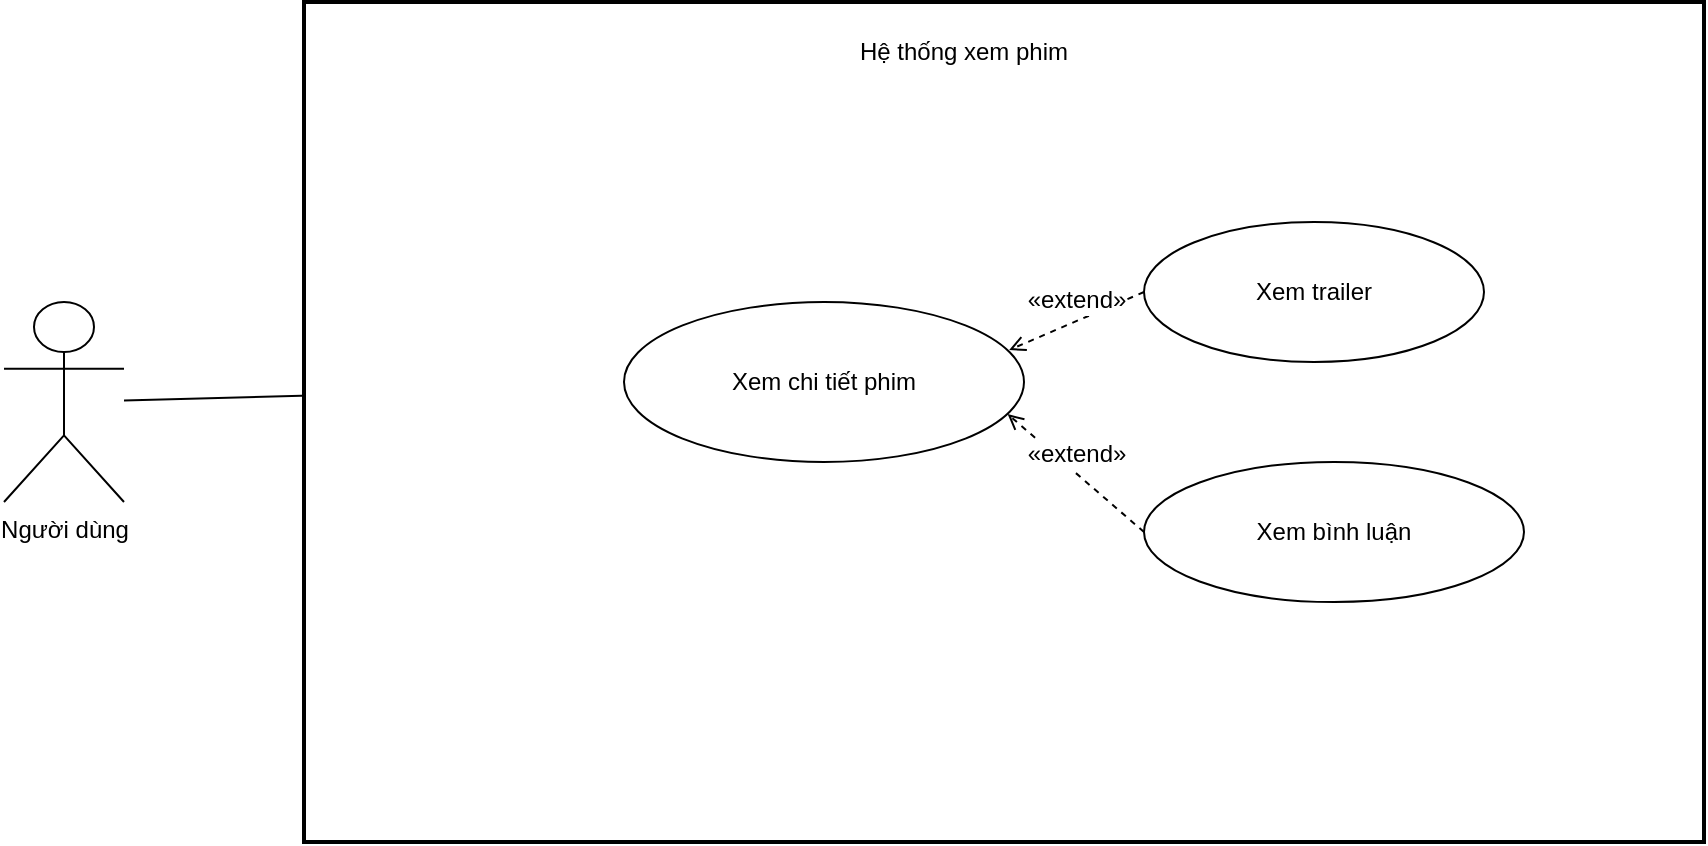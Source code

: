 <mxfile version="28.2.8">
  <diagram id="bai1" name="Bai1">
    <mxGraphModel dx="1043" dy="527" grid="0" gridSize="10" guides="1" tooltips="1" connect="1" arrows="1" fold="1" page="1" pageScale="1" pageWidth="1169" pageHeight="827" math="0" shadow="0">
      <root>
        <mxCell id="0" />
        <mxCell id="1" parent="0" />
        <mxCell id="actor_user" value="Người dùng" style="shape=umlActor;verticalLabelPosition=bottom;verticalAlign=top;html=1;" parent="1" vertex="1">
          <mxGeometry x="60" y="240" width="60" height="100" as="geometry" />
        </mxCell>
        <mxCell id="assoc_user_detail" style="endArrow=none;html=1;" parent="1" source="actor_user" target="uc_detail" edge="1">
          <mxGeometry relative="1" as="geometry" />
        </mxCell>
        <mxCell id="sysBoundary" value="" style="shape=rectangle;whiteSpace=wrap;html=1;strokeWidth=2;rounded=0;" parent="1" vertex="1">
          <mxGeometry x="210" y="90" width="700" height="420" as="geometry" />
        </mxCell>
        <mxCell id="uc_detail" value="Xem chi tiết phim" style="ellipse;whiteSpace=wrap;html=1;aspect=fixed;" parent="sysBoundary" vertex="1">
          <mxGeometry x="160" y="150" width="200" height="80" as="geometry" />
        </mxCell>
        <mxCell id="uc_trailer" value="Xem trailer" style="ellipse;whiteSpace=wrap;html=1;aspect=fixed;" parent="sysBoundary" vertex="1">
          <mxGeometry x="420" y="110" width="170" height="70" as="geometry" />
        </mxCell>
        <mxCell id="uc_comment" value="Xem bình luận" style="ellipse;whiteSpace=wrap;html=1;aspect=fixed;" parent="sysBoundary" vertex="1">
          <mxGeometry x="420" y="230" width="190" height="70" as="geometry" />
        </mxCell>
        <mxCell id="YYpEZMXe5dMlK3zYKx7L-3" value="«extend»" style="endArrow=open;dashed=1;html=1;fontSize=12;labelBackgroundColor=#ffffff;exitX=0;exitY=0.5;exitDx=0;exitDy=0;entryX=0.959;entryY=0.7;entryDx=0;entryDy=0;entryPerimeter=0;" parent="sysBoundary" source="uc_comment" target="uc_detail" edge="1">
          <mxGeometry width="160" relative="1" as="geometry">
            <mxPoint x="300" y="180" as="sourcePoint" />
            <mxPoint x="460" y="180" as="targetPoint" />
            <mxPoint y="-10" as="offset" />
          </mxGeometry>
        </mxCell>
        <mxCell id="YYpEZMXe5dMlK3zYKx7L-4" value="«extend»" style="endArrow=open;dashed=1;html=1;fontSize=12;labelBackgroundColor=#ffffff;exitX=0;exitY=0.5;exitDx=0;exitDy=0;entryX=0.963;entryY=0.3;entryDx=0;entryDy=0;entryPerimeter=0;" parent="sysBoundary" source="uc_trailer" target="uc_detail" edge="1">
          <mxGeometry width="160" relative="1" as="geometry">
            <mxPoint x="468" y="369" as="sourcePoint" />
            <mxPoint x="400" y="310" as="targetPoint" />
            <mxPoint y="-10" as="offset" />
          </mxGeometry>
        </mxCell>
        <mxCell id="YYpEZMXe5dMlK3zYKx7L-5" value="Hệ thống xem phim" style="text;html=1;align=center;verticalAlign=middle;whiteSpace=wrap;rounded=0;" parent="sysBoundary" vertex="1">
          <mxGeometry x="240" y="10" width="180" height="30" as="geometry" />
        </mxCell>
      </root>
    </mxGraphModel>
  </diagram>
</mxfile>
